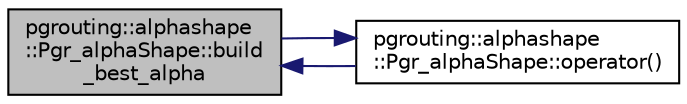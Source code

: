 digraph "pgrouting::alphashape::Pgr_alphaShape::build_best_alpha"
{
  edge [fontname="Helvetica",fontsize="10",labelfontname="Helvetica",labelfontsize="10"];
  node [fontname="Helvetica",fontsize="10",shape=record];
  rankdir="LR";
  Node20 [label="pgrouting::alphashape\l::Pgr_alphaShape::build\l_best_alpha",height=0.2,width=0.4,color="black", fillcolor="grey75", style="filled", fontcolor="black"];
  Node20 -> Node21 [dir="back",color="midnightblue",fontsize="10",style="solid",fontname="Helvetica"];
  Node21 [label="pgrouting::alphashape\l::Pgr_alphaShape::operator()",height=0.2,width=0.4,color="black", fillcolor="white", style="filled",URL="$classpgrouting_1_1alphashape_1_1Pgr__alphaShape.html#ace20afb7b2f51a45de24487bea024daa"];
  Node21 -> Node20 [dir="back",color="midnightblue",fontsize="10",style="solid",fontname="Helvetica"];
}
